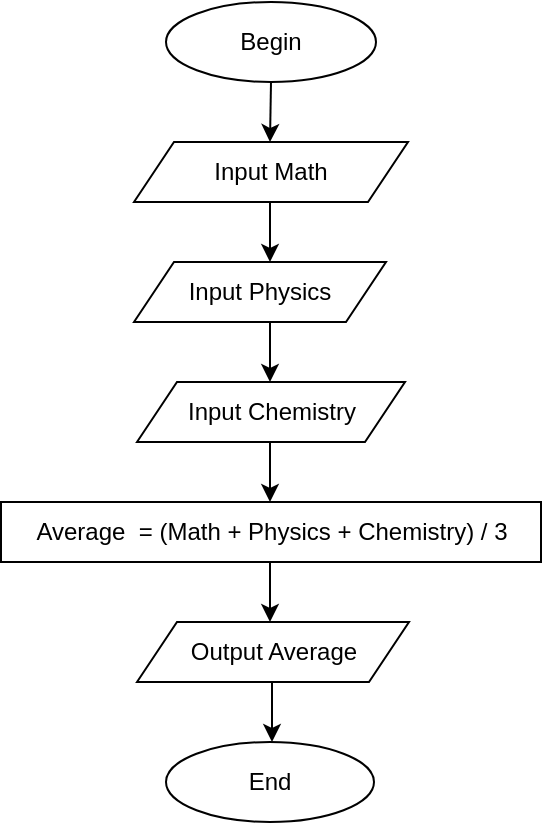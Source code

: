 <mxfile>
    <diagram id="g-8O6MG_FP43DJ76MJhv" name="Page-1">
        <mxGraphModel dx="1002" dy="547" grid="1" gridSize="10" guides="1" tooltips="1" connect="1" arrows="1" fold="1" page="1" pageScale="1" pageWidth="850" pageHeight="1100" math="0" shadow="0">
            <root>
                <mxCell id="0"/>
                <mxCell id="1" parent="0"/>
                <mxCell id="2" value="Begin" style="ellipse;whiteSpace=wrap;html=1;" vertex="1" parent="1">
                    <mxGeometry x="390" y="30" width="105" height="40" as="geometry"/>
                </mxCell>
                <mxCell id="3" value="Input Math" style="shape=parallelogram;perimeter=parallelogramPerimeter;whiteSpace=wrap;html=1;fixedSize=1;" vertex="1" parent="1">
                    <mxGeometry x="374" y="100" width="137" height="30" as="geometry"/>
                </mxCell>
                <mxCell id="4" value="" style="endArrow=classic;html=1;exitX=0.5;exitY=1;exitDx=0;exitDy=0;" edge="1" parent="1" source="2">
                    <mxGeometry width="50" height="50" relative="1" as="geometry">
                        <mxPoint x="442" y="80" as="sourcePoint"/>
                        <mxPoint x="442" y="100" as="targetPoint"/>
                    </mxGeometry>
                </mxCell>
                <mxCell id="5" value="" style="endArrow=classic;html=1;" edge="1" parent="1">
                    <mxGeometry width="50" height="50" relative="1" as="geometry">
                        <mxPoint x="442" y="130" as="sourcePoint"/>
                        <mxPoint x="442" y="160" as="targetPoint"/>
                    </mxGeometry>
                </mxCell>
                <mxCell id="6" value="Input Physics" style="shape=parallelogram;perimeter=parallelogramPerimeter;whiteSpace=wrap;html=1;fixedSize=1;" vertex="1" parent="1">
                    <mxGeometry x="374" y="160" width="126" height="30" as="geometry"/>
                </mxCell>
                <mxCell id="7" value="" style="endArrow=classic;html=1;" edge="1" parent="1">
                    <mxGeometry width="50" height="50" relative="1" as="geometry">
                        <mxPoint x="442" y="190" as="sourcePoint"/>
                        <mxPoint x="442" y="220" as="targetPoint"/>
                    </mxGeometry>
                </mxCell>
                <mxCell id="8" value="Input Chemistry" style="shape=parallelogram;perimeter=parallelogramPerimeter;whiteSpace=wrap;html=1;fixedSize=1;" vertex="1" parent="1">
                    <mxGeometry x="375.5" y="220" width="134" height="30" as="geometry"/>
                </mxCell>
                <mxCell id="9" value="Average&amp;nbsp; = (Math + Physics + Chemistry) / 3" style="rounded=0;whiteSpace=wrap;html=1;" vertex="1" parent="1">
                    <mxGeometry x="307.5" y="280" width="270" height="30" as="geometry"/>
                </mxCell>
                <mxCell id="10" value="" style="endArrow=classic;html=1;" edge="1" parent="1">
                    <mxGeometry width="50" height="50" relative="1" as="geometry">
                        <mxPoint x="442" y="250" as="sourcePoint"/>
                        <mxPoint x="442" y="280" as="targetPoint"/>
                    </mxGeometry>
                </mxCell>
                <mxCell id="12" value="" style="endArrow=classic;html=1;" edge="1" parent="1">
                    <mxGeometry width="50" height="50" relative="1" as="geometry">
                        <mxPoint x="442" y="310" as="sourcePoint"/>
                        <mxPoint x="442" y="340" as="targetPoint"/>
                    </mxGeometry>
                </mxCell>
                <mxCell id="13" value="Output Average" style="shape=parallelogram;perimeter=parallelogramPerimeter;whiteSpace=wrap;html=1;fixedSize=1;" vertex="1" parent="1">
                    <mxGeometry x="375.5" y="340" width="136" height="30" as="geometry"/>
                </mxCell>
                <mxCell id="14" value="" style="endArrow=classic;html=1;" edge="1" parent="1">
                    <mxGeometry width="50" height="50" relative="1" as="geometry">
                        <mxPoint x="443" y="370" as="sourcePoint"/>
                        <mxPoint x="443" y="400" as="targetPoint"/>
                    </mxGeometry>
                </mxCell>
                <mxCell id="15" value="End" style="ellipse;whiteSpace=wrap;html=1;" vertex="1" parent="1">
                    <mxGeometry x="390" y="400" width="104" height="40" as="geometry"/>
                </mxCell>
            </root>
        </mxGraphModel>
    </diagram>
</mxfile>